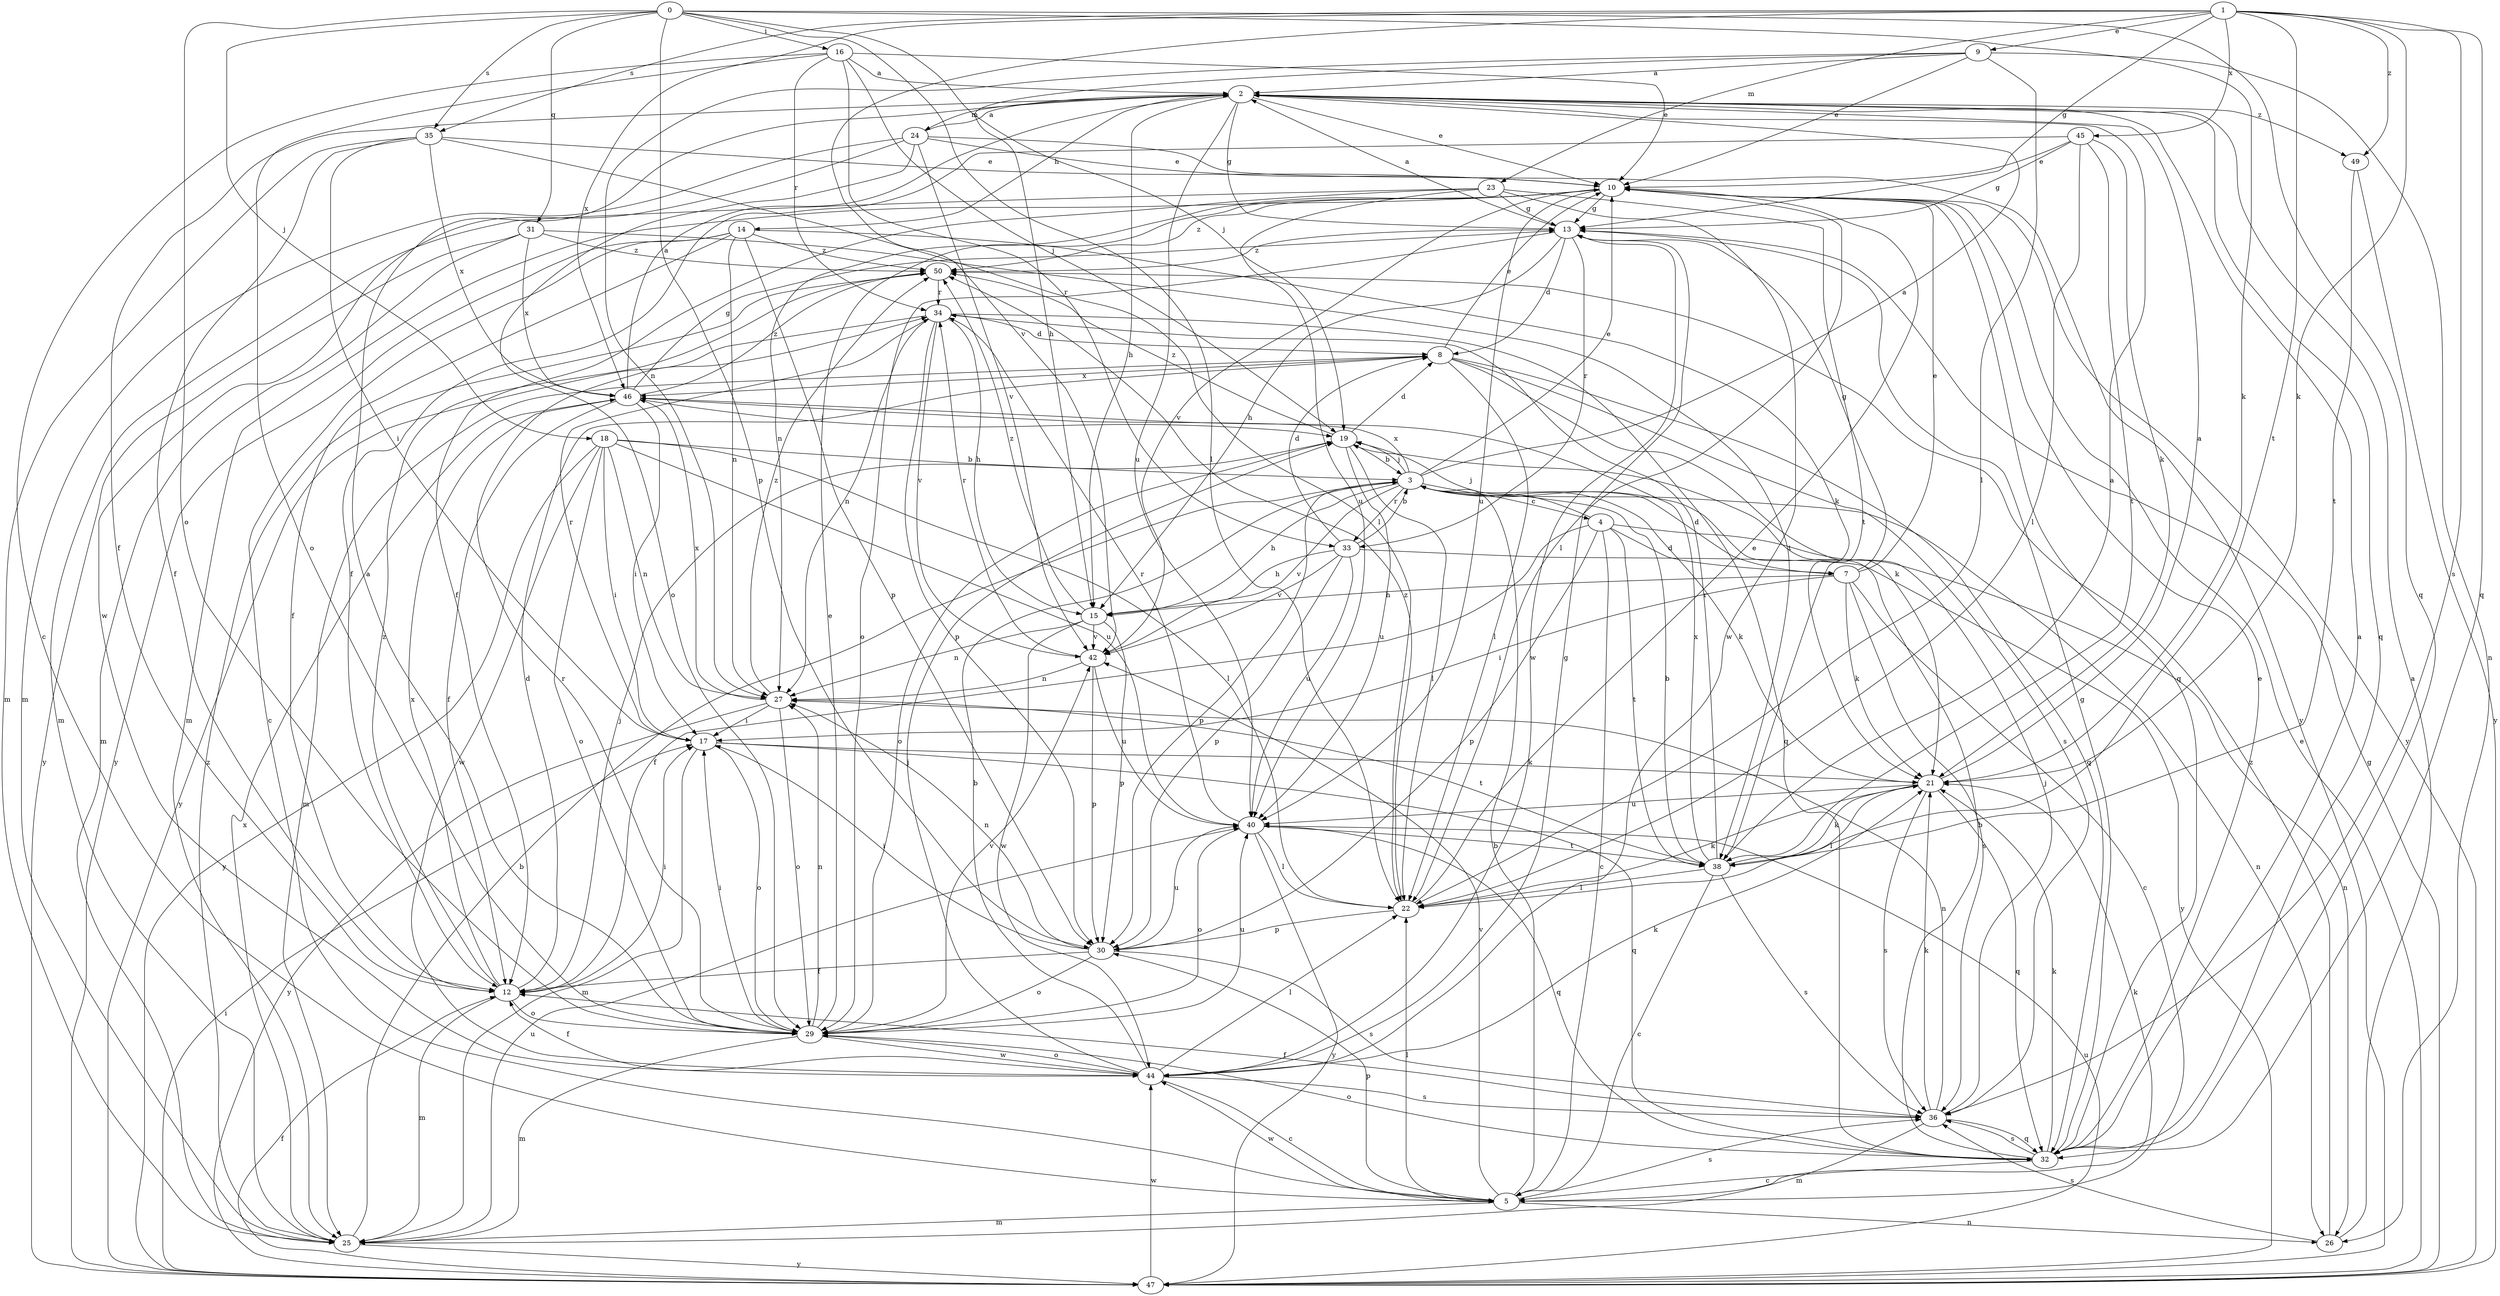 strict digraph  {
0;
1;
2;
3;
4;
5;
7;
8;
9;
10;
12;
13;
14;
15;
16;
17;
18;
19;
21;
22;
23;
24;
25;
26;
27;
29;
30;
31;
32;
33;
34;
35;
36;
38;
40;
42;
44;
45;
46;
47;
49;
50;
0 -> 16  [label=i];
0 -> 18  [label=j];
0 -> 19  [label=j];
0 -> 21  [label=k];
0 -> 22  [label=l];
0 -> 29  [label=o];
0 -> 30  [label=p];
0 -> 31  [label=q];
0 -> 32  [label=q];
0 -> 35  [label=s];
1 -> 9  [label=e];
1 -> 13  [label=g];
1 -> 21  [label=k];
1 -> 23  [label=m];
1 -> 32  [label=q];
1 -> 35  [label=s];
1 -> 36  [label=s];
1 -> 38  [label=t];
1 -> 42  [label=v];
1 -> 45  [label=x];
1 -> 46  [label=x];
1 -> 49  [label=z];
2 -> 10  [label=e];
2 -> 12  [label=f];
2 -> 13  [label=g];
2 -> 14  [label=h];
2 -> 15  [label=h];
2 -> 24  [label=m];
2 -> 32  [label=q];
2 -> 40  [label=u];
2 -> 49  [label=z];
3 -> 2  [label=a];
3 -> 4  [label=c];
3 -> 7  [label=d];
3 -> 10  [label=e];
3 -> 15  [label=h];
3 -> 19  [label=j];
3 -> 21  [label=k];
3 -> 26  [label=n];
3 -> 30  [label=p];
3 -> 33  [label=r];
3 -> 42  [label=v];
3 -> 46  [label=x];
4 -> 5  [label=c];
4 -> 7  [label=d];
4 -> 12  [label=f];
4 -> 19  [label=j];
4 -> 26  [label=n];
4 -> 30  [label=p];
4 -> 38  [label=t];
5 -> 3  [label=b];
5 -> 21  [label=k];
5 -> 22  [label=l];
5 -> 25  [label=m];
5 -> 26  [label=n];
5 -> 30  [label=p];
5 -> 36  [label=s];
5 -> 42  [label=v];
5 -> 44  [label=w];
7 -> 5  [label=c];
7 -> 10  [label=e];
7 -> 13  [label=g];
7 -> 15  [label=h];
7 -> 17  [label=i];
7 -> 21  [label=k];
7 -> 36  [label=s];
8 -> 10  [label=e];
8 -> 21  [label=k];
8 -> 22  [label=l];
8 -> 25  [label=m];
8 -> 32  [label=q];
8 -> 36  [label=s];
8 -> 46  [label=x];
9 -> 2  [label=a];
9 -> 10  [label=e];
9 -> 15  [label=h];
9 -> 22  [label=l];
9 -> 26  [label=n];
9 -> 27  [label=n];
10 -> 13  [label=g];
10 -> 22  [label=l];
10 -> 25  [label=m];
10 -> 27  [label=n];
10 -> 32  [label=q];
10 -> 40  [label=u];
10 -> 42  [label=v];
10 -> 47  [label=y];
10 -> 50  [label=z];
12 -> 8  [label=d];
12 -> 17  [label=i];
12 -> 19  [label=j];
12 -> 25  [label=m];
12 -> 29  [label=o];
12 -> 46  [label=x];
12 -> 50  [label=z];
13 -> 2  [label=a];
13 -> 8  [label=d];
13 -> 15  [label=h];
13 -> 29  [label=o];
13 -> 33  [label=r];
13 -> 44  [label=w];
13 -> 50  [label=z];
14 -> 5  [label=c];
14 -> 12  [label=f];
14 -> 21  [label=k];
14 -> 27  [label=n];
14 -> 30  [label=p];
14 -> 47  [label=y];
14 -> 50  [label=z];
15 -> 27  [label=n];
15 -> 30  [label=p];
15 -> 42  [label=v];
15 -> 44  [label=w];
15 -> 50  [label=z];
16 -> 2  [label=a];
16 -> 5  [label=c];
16 -> 10  [label=e];
16 -> 19  [label=j];
16 -> 29  [label=o];
16 -> 33  [label=r];
16 -> 34  [label=r];
17 -> 21  [label=k];
17 -> 25  [label=m];
17 -> 29  [label=o];
17 -> 32  [label=q];
17 -> 34  [label=r];
18 -> 3  [label=b];
18 -> 17  [label=i];
18 -> 22  [label=l];
18 -> 27  [label=n];
18 -> 29  [label=o];
18 -> 40  [label=u];
18 -> 44  [label=w];
18 -> 47  [label=y];
19 -> 3  [label=b];
19 -> 8  [label=d];
19 -> 22  [label=l];
19 -> 29  [label=o];
19 -> 40  [label=u];
19 -> 50  [label=z];
21 -> 2  [label=a];
21 -> 22  [label=l];
21 -> 32  [label=q];
21 -> 36  [label=s];
21 -> 40  [label=u];
22 -> 10  [label=e];
22 -> 21  [label=k];
22 -> 30  [label=p];
22 -> 50  [label=z];
23 -> 12  [label=f];
23 -> 13  [label=g];
23 -> 25  [label=m];
23 -> 38  [label=t];
23 -> 40  [label=u];
23 -> 44  [label=w];
24 -> 2  [label=a];
24 -> 10  [label=e];
24 -> 25  [label=m];
24 -> 29  [label=o];
24 -> 42  [label=v];
24 -> 44  [label=w];
24 -> 47  [label=y];
25 -> 3  [label=b];
25 -> 40  [label=u];
25 -> 46  [label=x];
25 -> 47  [label=y];
25 -> 50  [label=z];
26 -> 2  [label=a];
26 -> 36  [label=s];
26 -> 50  [label=z];
27 -> 17  [label=i];
27 -> 29  [label=o];
27 -> 38  [label=t];
27 -> 46  [label=x];
27 -> 47  [label=y];
27 -> 50  [label=z];
29 -> 2  [label=a];
29 -> 10  [label=e];
29 -> 17  [label=i];
29 -> 25  [label=m];
29 -> 27  [label=n];
29 -> 34  [label=r];
29 -> 40  [label=u];
29 -> 42  [label=v];
29 -> 44  [label=w];
30 -> 12  [label=f];
30 -> 17  [label=i];
30 -> 27  [label=n];
30 -> 29  [label=o];
30 -> 36  [label=s];
30 -> 40  [label=u];
31 -> 25  [label=m];
31 -> 38  [label=t];
31 -> 46  [label=x];
31 -> 47  [label=y];
31 -> 50  [label=z];
32 -> 2  [label=a];
32 -> 3  [label=b];
32 -> 5  [label=c];
32 -> 10  [label=e];
32 -> 13  [label=g];
32 -> 21  [label=k];
32 -> 29  [label=o];
32 -> 36  [label=s];
33 -> 3  [label=b];
33 -> 8  [label=d];
33 -> 15  [label=h];
33 -> 30  [label=p];
33 -> 40  [label=u];
33 -> 42  [label=v];
33 -> 47  [label=y];
34 -> 8  [label=d];
34 -> 15  [label=h];
34 -> 27  [label=n];
34 -> 30  [label=p];
34 -> 32  [label=q];
34 -> 42  [label=v];
34 -> 47  [label=y];
35 -> 10  [label=e];
35 -> 12  [label=f];
35 -> 17  [label=i];
35 -> 22  [label=l];
35 -> 25  [label=m];
35 -> 46  [label=x];
36 -> 12  [label=f];
36 -> 19  [label=j];
36 -> 21  [label=k];
36 -> 25  [label=m];
36 -> 27  [label=n];
36 -> 32  [label=q];
38 -> 2  [label=a];
38 -> 3  [label=b];
38 -> 5  [label=c];
38 -> 21  [label=k];
38 -> 22  [label=l];
38 -> 34  [label=r];
38 -> 36  [label=s];
38 -> 46  [label=x];
40 -> 22  [label=l];
40 -> 29  [label=o];
40 -> 32  [label=q];
40 -> 34  [label=r];
40 -> 38  [label=t];
40 -> 47  [label=y];
42 -> 27  [label=n];
42 -> 30  [label=p];
42 -> 34  [label=r];
42 -> 40  [label=u];
44 -> 3  [label=b];
44 -> 5  [label=c];
44 -> 12  [label=f];
44 -> 13  [label=g];
44 -> 19  [label=j];
44 -> 21  [label=k];
44 -> 22  [label=l];
44 -> 29  [label=o];
44 -> 36  [label=s];
45 -> 10  [label=e];
45 -> 12  [label=f];
45 -> 13  [label=g];
45 -> 21  [label=k];
45 -> 22  [label=l];
45 -> 38  [label=t];
46 -> 2  [label=a];
46 -> 12  [label=f];
46 -> 13  [label=g];
46 -> 17  [label=i];
46 -> 19  [label=j];
46 -> 50  [label=z];
47 -> 10  [label=e];
47 -> 12  [label=f];
47 -> 13  [label=g];
47 -> 17  [label=i];
47 -> 40  [label=u];
47 -> 44  [label=w];
49 -> 38  [label=t];
49 -> 47  [label=y];
50 -> 34  [label=r];
}

